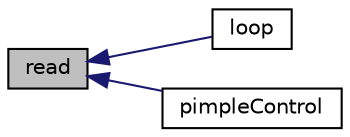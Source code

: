 digraph "read"
{
  bgcolor="transparent";
  edge [fontname="Helvetica",fontsize="10",labelfontname="Helvetica",labelfontsize="10"];
  node [fontname="Helvetica",fontsize="10",shape=record];
  rankdir="LR";
  Node1 [label="read",height=0.2,width=0.4,color="black", fillcolor="grey75", style="filled", fontcolor="black"];
  Node1 -> Node2 [dir="back",color="midnightblue",fontsize="10",style="solid",fontname="Helvetica"];
  Node2 [label="loop",height=0.2,width=0.4,color="black",URL="$a01890.html#adf77b77054c2d4c23b70556fe767f23e",tooltip="PIMPLE loop. "];
  Node1 -> Node3 [dir="back",color="midnightblue",fontsize="10",style="solid",fontname="Helvetica"];
  Node3 [label="pimpleControl",height=0.2,width=0.4,color="black",URL="$a01890.html#a5787bcb22fae36f08eed3ef4a73a2ba6",tooltip="Construct from mesh and the name of control sub-dictionary. "];
}
